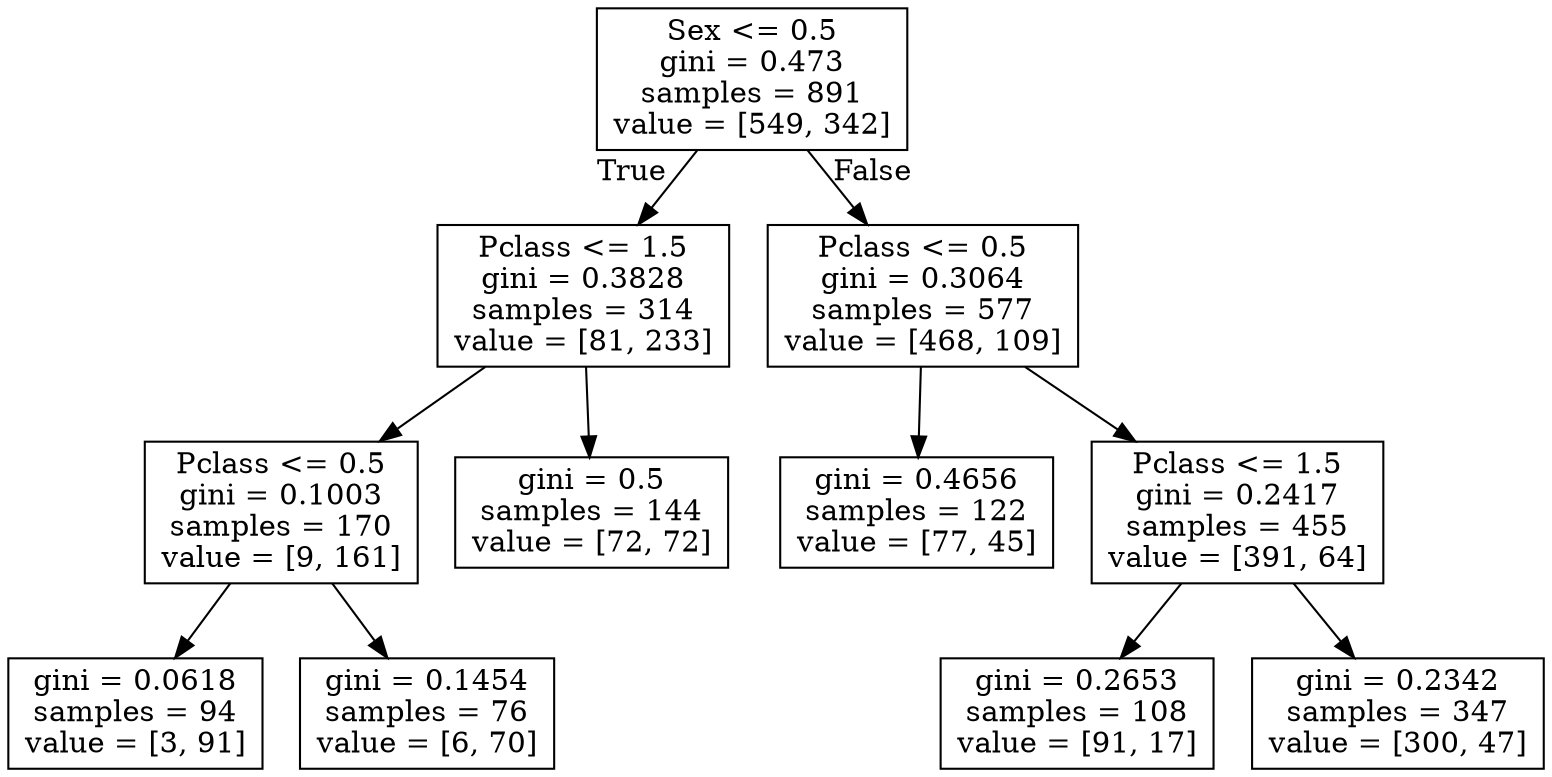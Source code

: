 digraph Tree {
node [shape=box] ;
0 [label="Sex <= 0.5\ngini = 0.473\nsamples = 891\nvalue = [549, 342]"] ;
1 [label="Pclass <= 1.5\ngini = 0.3828\nsamples = 314\nvalue = [81, 233]"] ;
0 -> 1 [labeldistance=2.5, labelangle=45, headlabel="True"] ;
2 [label="Pclass <= 0.5\ngini = 0.1003\nsamples = 170\nvalue = [9, 161]"] ;
1 -> 2 ;
3 [label="gini = 0.0618\nsamples = 94\nvalue = [3, 91]"] ;
2 -> 3 ;
4 [label="gini = 0.1454\nsamples = 76\nvalue = [6, 70]"] ;
2 -> 4 ;
5 [label="gini = 0.5\nsamples = 144\nvalue = [72, 72]"] ;
1 -> 5 ;
6 [label="Pclass <= 0.5\ngini = 0.3064\nsamples = 577\nvalue = [468, 109]"] ;
0 -> 6 [labeldistance=2.5, labelangle=-45, headlabel="False"] ;
7 [label="gini = 0.4656\nsamples = 122\nvalue = [77, 45]"] ;
6 -> 7 ;
8 [label="Pclass <= 1.5\ngini = 0.2417\nsamples = 455\nvalue = [391, 64]"] ;
6 -> 8 ;
9 [label="gini = 0.2653\nsamples = 108\nvalue = [91, 17]"] ;
8 -> 9 ;
10 [label="gini = 0.2342\nsamples = 347\nvalue = [300, 47]"] ;
8 -> 10 ;
}